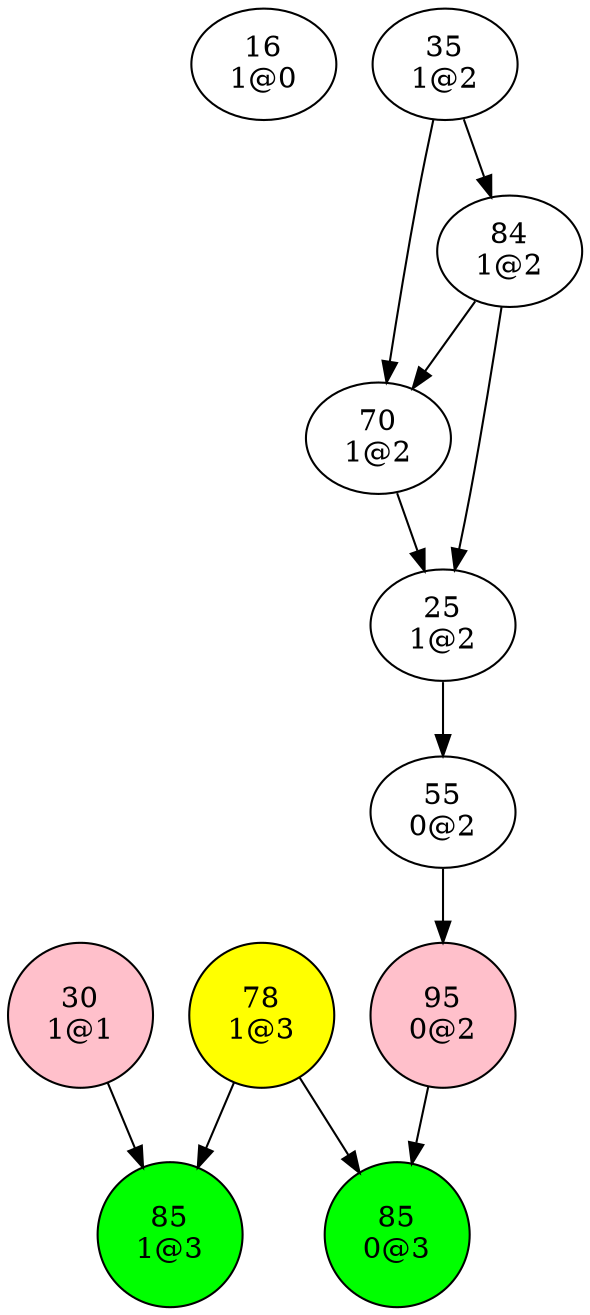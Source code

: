 digraph {
"16
1@0";
"25
1@2"->"55
0@2";
"30
1@1"->"85
1@3";
"35
1@2"->"70
1@2";
"35
1@2"->"84
1@2";
"55
0@2"->"95
0@2";
"70
1@2"->"25
1@2";
"78
1@3"->"85
0@3";
"78
1@3"->"85
1@3";
"84
1@2"->"25
1@2";
"84
1@2"->"70
1@2";
"85
0@3";
"85
1@3";
"95
0@2"->"85
0@3";
"30
1@1"[shape=circle, style=filled, fillcolor=pink];
"78
1@3"[shape=circle, style=filled, fillcolor=yellow];
"85
0@3"[shape=circle, style=filled, fillcolor=green];
"85
1@3"[shape=circle, style=filled, fillcolor=green];
"95
0@2"[shape=circle, style=filled, fillcolor=pink];
}